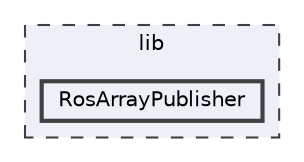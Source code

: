 digraph "RosArrayPublisher"
{
 // LATEX_PDF_SIZE
  bgcolor="transparent";
  edge [fontname=Helvetica,fontsize=10,labelfontname=Helvetica,labelfontsize=10];
  node [fontname=Helvetica,fontsize=10,shape=box,height=0.2,width=0.4];
  compound=true
  subgraph clusterdir_97aefd0d527b934f1d99a682da8fe6a9 {
    graph [ bgcolor="#edf0f7", pencolor="grey25", label="lib", fontname=Helvetica,fontsize=10 style="filled,dashed", URL="dir_97aefd0d527b934f1d99a682da8fe6a9.html",tooltip=""]
  dir_e07e54a47b290d03d1e75a45965b3b9b [label="RosArrayPublisher", fillcolor="#edf0f7", color="grey25", style="filled,bold", URL="dir_e07e54a47b290d03d1e75a45965b3b9b.html",tooltip=""];
  }
}
